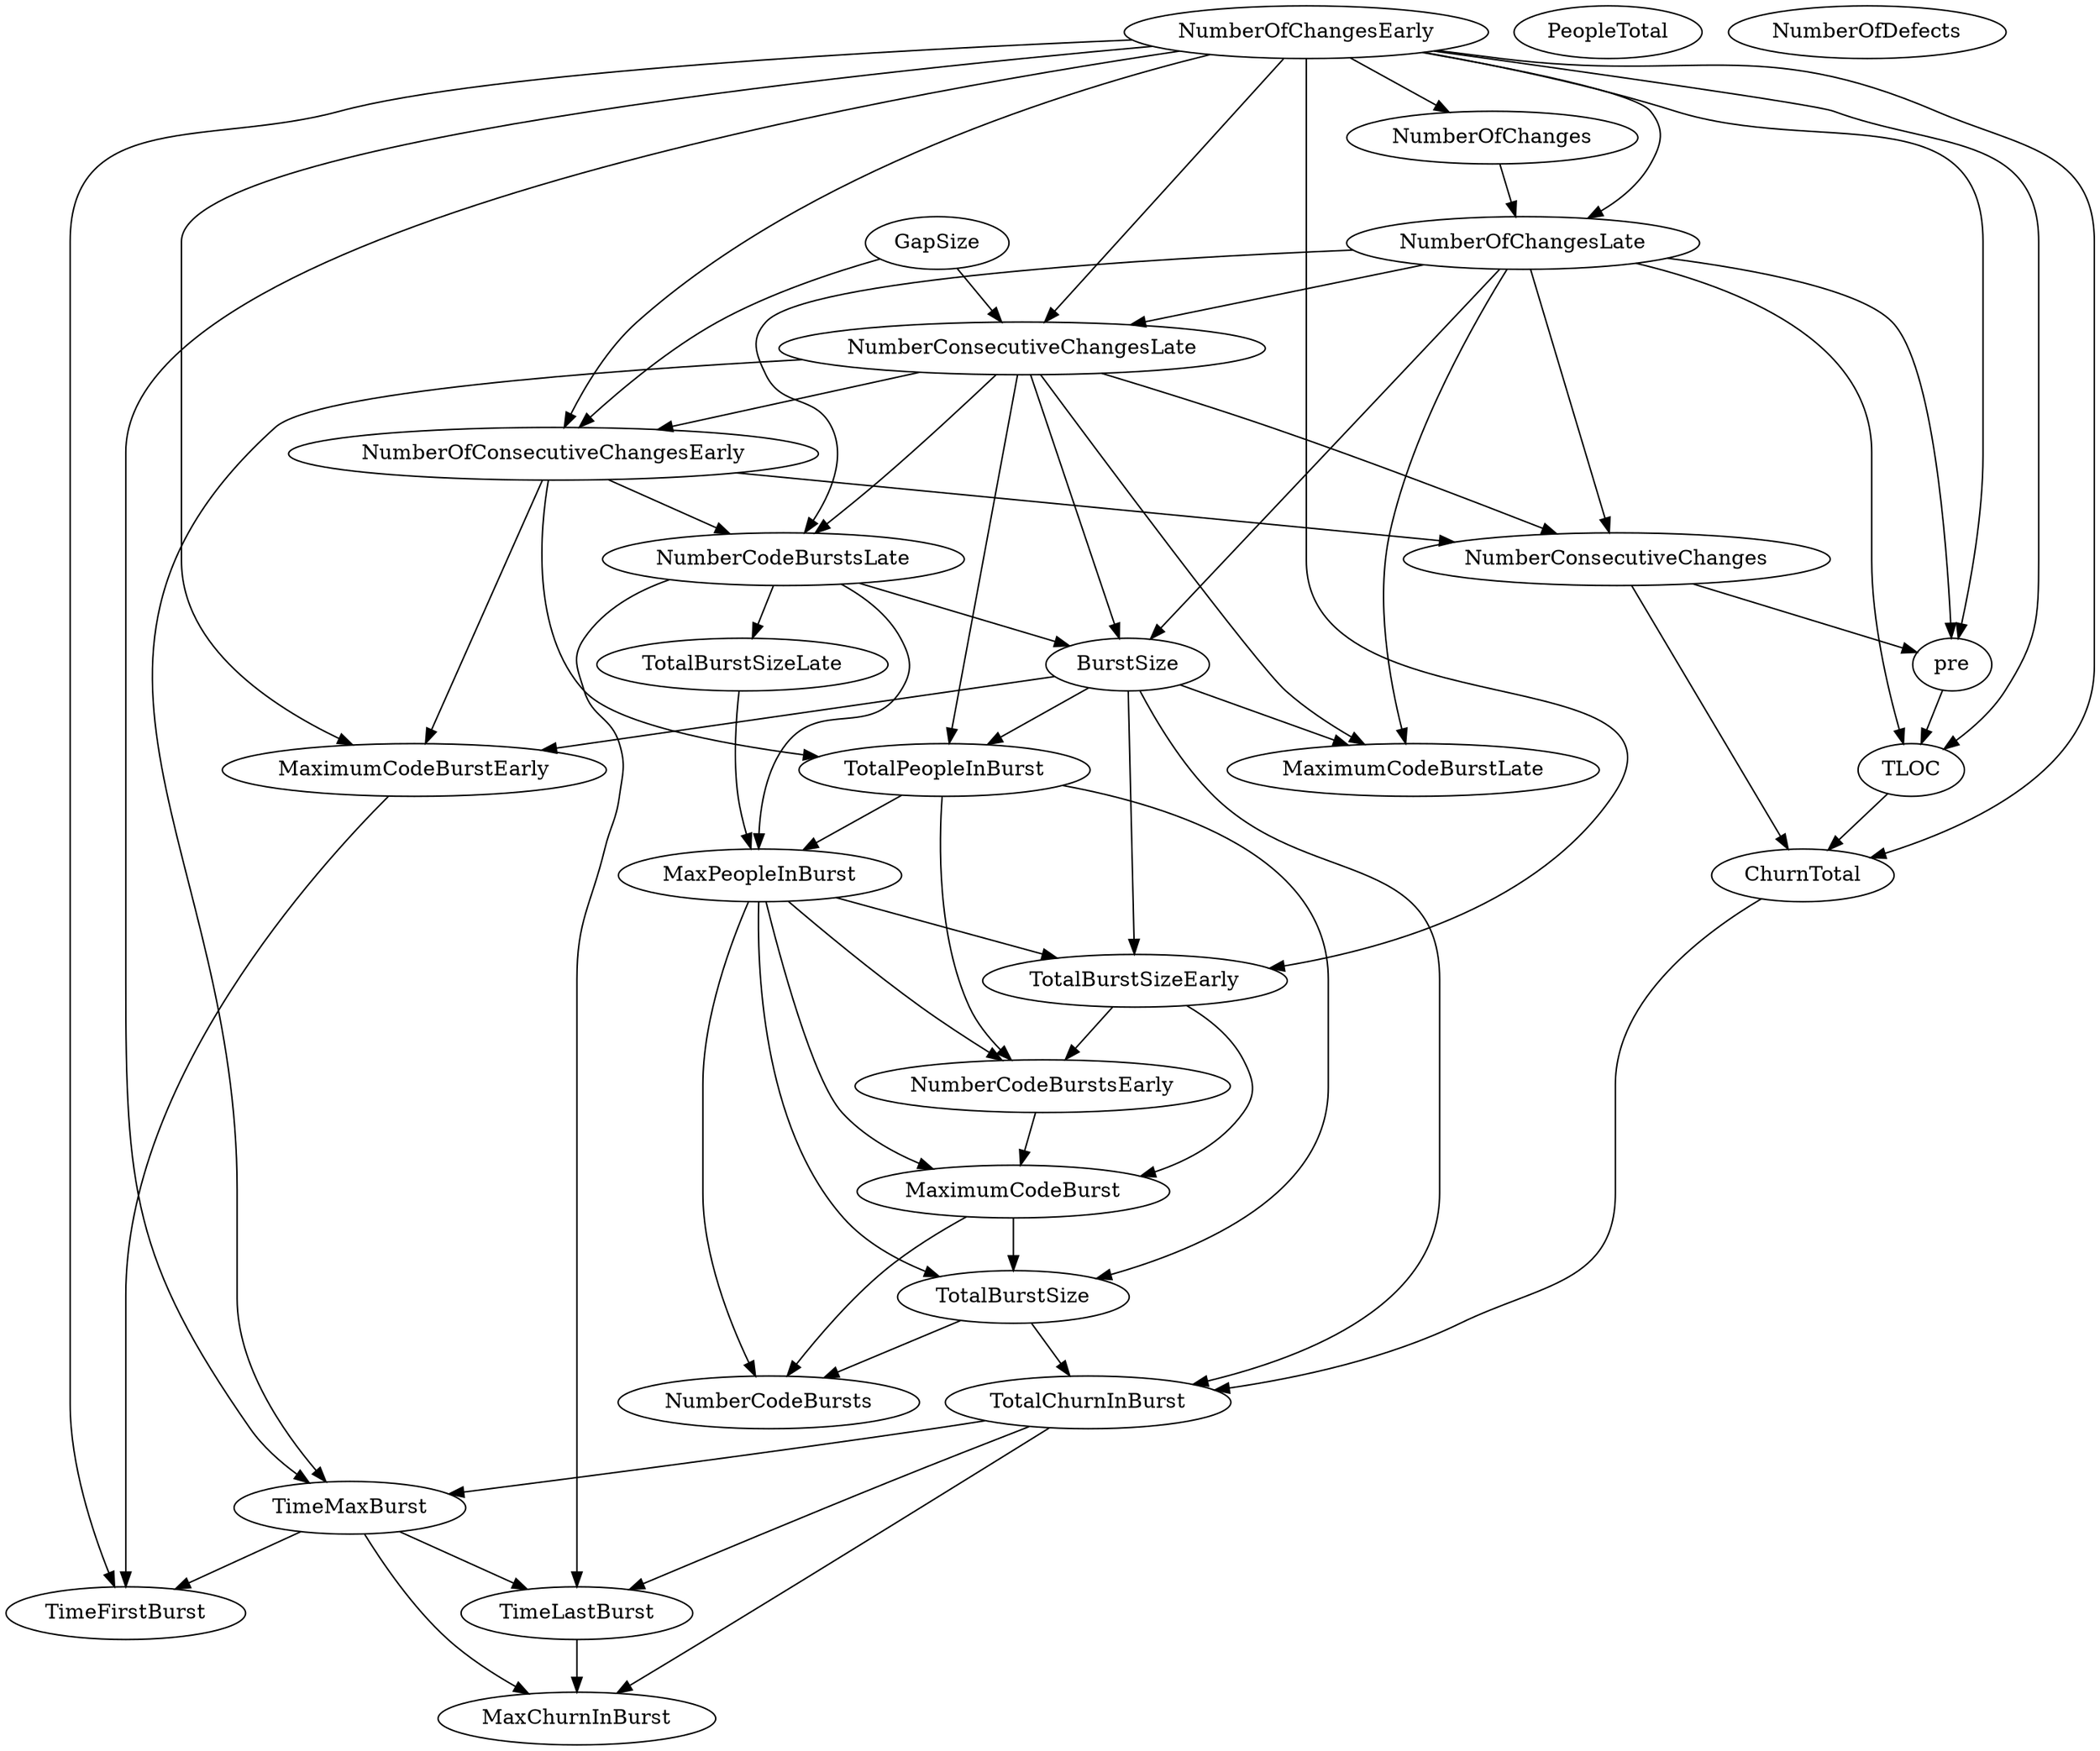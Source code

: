 digraph {
   TotalPeopleInBurst;
   MaximumCodeBurstLate;
   NumberOfChanges;
   MaxPeopleInBurst;
   TotalBurstSizeLate;
   NumberCodeBurstsLate;
   NumberOfChangesLate;
   NumberOfChangesEarly;
   MaxChurnInBurst;
   MaximumCodeBurstEarly;
   NumberCodeBurstsEarly;
   TimeFirstBurst;
   TotalChurnInBurst;
   ChurnTotal;
   MaximumCodeBurst;
   NumberOfConsecutiveChangesEarly;
   NumberConsecutiveChangesLate;
   TotalBurstSizeEarly;
   TotalBurstSize;
   TimeMaxBurst;
   NumberConsecutiveChanges;
   TimeLastBurst;
   NumberCodeBursts;
   PeopleTotal;
   pre;
   NumberOfDefects;
   TLOC;
   GapSize;
   BurstSize;
   TotalPeopleInBurst -> MaxPeopleInBurst;
   TotalPeopleInBurst -> NumberCodeBurstsEarly;
   TotalPeopleInBurst -> TotalBurstSize;
   NumberOfChanges -> NumberOfChangesLate;
   MaxPeopleInBurst -> NumberCodeBurstsEarly;
   MaxPeopleInBurst -> MaximumCodeBurst;
   MaxPeopleInBurst -> TotalBurstSizeEarly;
   MaxPeopleInBurst -> TotalBurstSize;
   MaxPeopleInBurst -> NumberCodeBursts;
   TotalBurstSizeLate -> MaxPeopleInBurst;
   NumberCodeBurstsLate -> MaxPeopleInBurst;
   NumberCodeBurstsLate -> TotalBurstSizeLate;
   NumberCodeBurstsLate -> TimeLastBurst;
   NumberCodeBurstsLate -> BurstSize;
   NumberOfChangesLate -> MaximumCodeBurstLate;
   NumberOfChangesLate -> NumberCodeBurstsLate;
   NumberOfChangesLate -> NumberConsecutiveChangesLate;
   NumberOfChangesLate -> NumberConsecutiveChanges;
   NumberOfChangesLate -> pre;
   NumberOfChangesLate -> TLOC;
   NumberOfChangesLate -> BurstSize;
   NumberOfChangesEarly -> NumberOfChanges;
   NumberOfChangesEarly -> NumberOfChangesLate;
   NumberOfChangesEarly -> MaximumCodeBurstEarly;
   NumberOfChangesEarly -> TimeFirstBurst;
   NumberOfChangesEarly -> ChurnTotal;
   NumberOfChangesEarly -> NumberOfConsecutiveChangesEarly;
   NumberOfChangesEarly -> NumberConsecutiveChangesLate;
   NumberOfChangesEarly -> TotalBurstSizeEarly;
   NumberOfChangesEarly -> TimeMaxBurst;
   NumberOfChangesEarly -> pre;
   NumberOfChangesEarly -> TLOC;
   MaximumCodeBurstEarly -> TimeFirstBurst;
   NumberCodeBurstsEarly -> MaximumCodeBurst;
   TotalChurnInBurst -> MaxChurnInBurst;
   TotalChurnInBurst -> TimeMaxBurst;
   TotalChurnInBurst -> TimeLastBurst;
   ChurnTotal -> TotalChurnInBurst;
   MaximumCodeBurst -> TotalBurstSize;
   MaximumCodeBurst -> NumberCodeBursts;
   NumberOfConsecutiveChangesEarly -> TotalPeopleInBurst;
   NumberOfConsecutiveChangesEarly -> NumberCodeBurstsLate;
   NumberOfConsecutiveChangesEarly -> MaximumCodeBurstEarly;
   NumberOfConsecutiveChangesEarly -> NumberConsecutiveChanges;
   NumberConsecutiveChangesLate -> TotalPeopleInBurst;
   NumberConsecutiveChangesLate -> MaximumCodeBurstLate;
   NumberConsecutiveChangesLate -> NumberCodeBurstsLate;
   NumberConsecutiveChangesLate -> NumberOfConsecutiveChangesEarly;
   NumberConsecutiveChangesLate -> TimeMaxBurst;
   NumberConsecutiveChangesLate -> NumberConsecutiveChanges;
   NumberConsecutiveChangesLate -> BurstSize;
   TotalBurstSizeEarly -> NumberCodeBurstsEarly;
   TotalBurstSizeEarly -> MaximumCodeBurst;
   TotalBurstSize -> TotalChurnInBurst;
   TotalBurstSize -> NumberCodeBursts;
   TimeMaxBurst -> MaxChurnInBurst;
   TimeMaxBurst -> TimeFirstBurst;
   TimeMaxBurst -> TimeLastBurst;
   NumberConsecutiveChanges -> ChurnTotal;
   NumberConsecutiveChanges -> pre;
   TimeLastBurst -> MaxChurnInBurst;
   pre -> TLOC;
   TLOC -> ChurnTotal;
   GapSize -> NumberOfConsecutiveChangesEarly;
   GapSize -> NumberConsecutiveChangesLate;
   BurstSize -> TotalPeopleInBurst;
   BurstSize -> MaximumCodeBurstLate;
   BurstSize -> MaximumCodeBurstEarly;
   BurstSize -> TotalChurnInBurst;
   BurstSize -> TotalBurstSizeEarly;
}
